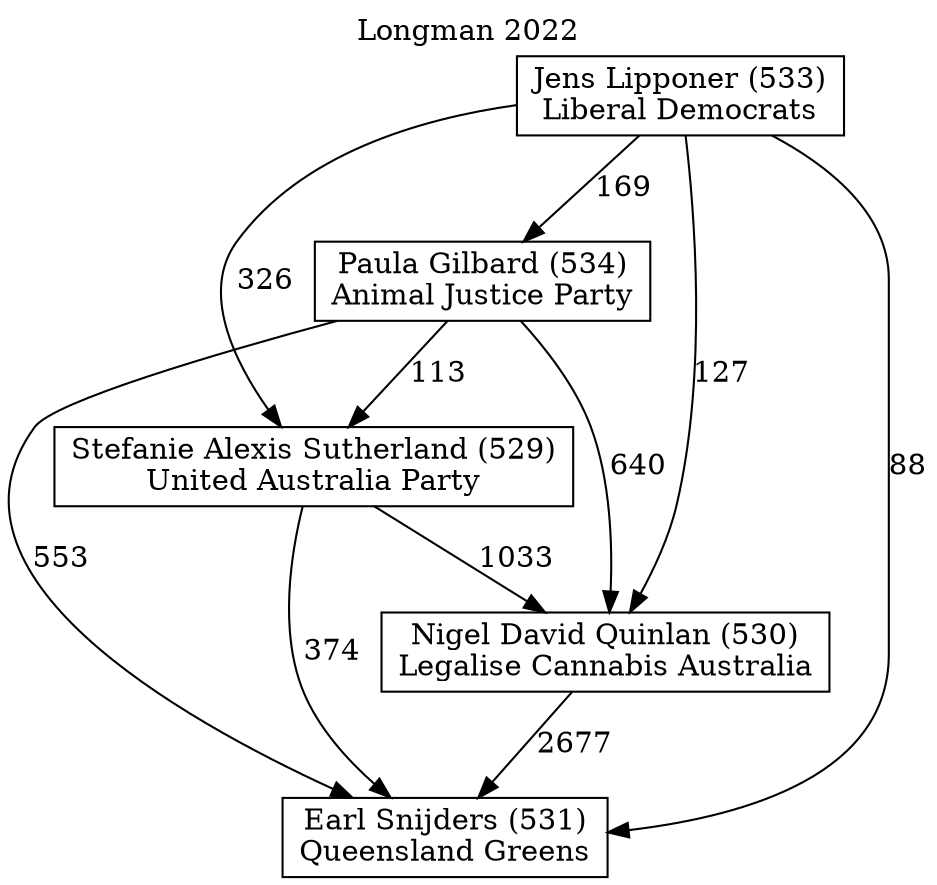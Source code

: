 // House preference flow
digraph "Earl Snijders (531)_Longman_2022" {
	graph [label="Longman 2022" labelloc=t mclimit=10]
	node [shape=box]
	"Nigel David Quinlan (530)" [label="Nigel David Quinlan (530)
Legalise Cannabis Australia"]
	"Stefanie Alexis Sutherland (529)" [label="Stefanie Alexis Sutherland (529)
United Australia Party"]
	"Paula Gilbard (534)" [label="Paula Gilbard (534)
Animal Justice Party"]
	"Earl Snijders (531)" [label="Earl Snijders (531)
Queensland Greens"]
	"Jens Lipponer (533)" [label="Jens Lipponer (533)
Liberal Democrats"]
	"Stefanie Alexis Sutherland (529)" -> "Nigel David Quinlan (530)" [label=1033]
	"Paula Gilbard (534)" -> "Nigel David Quinlan (530)" [label=640]
	"Paula Gilbard (534)" -> "Stefanie Alexis Sutherland (529)" [label=113]
	"Nigel David Quinlan (530)" -> "Earl Snijders (531)" [label=2677]
	"Jens Lipponer (533)" -> "Earl Snijders (531)" [label=88]
	"Stefanie Alexis Sutherland (529)" -> "Earl Snijders (531)" [label=374]
	"Jens Lipponer (533)" -> "Paula Gilbard (534)" [label=169]
	"Jens Lipponer (533)" -> "Stefanie Alexis Sutherland (529)" [label=326]
	"Paula Gilbard (534)" -> "Earl Snijders (531)" [label=553]
	"Jens Lipponer (533)" -> "Nigel David Quinlan (530)" [label=127]
}
